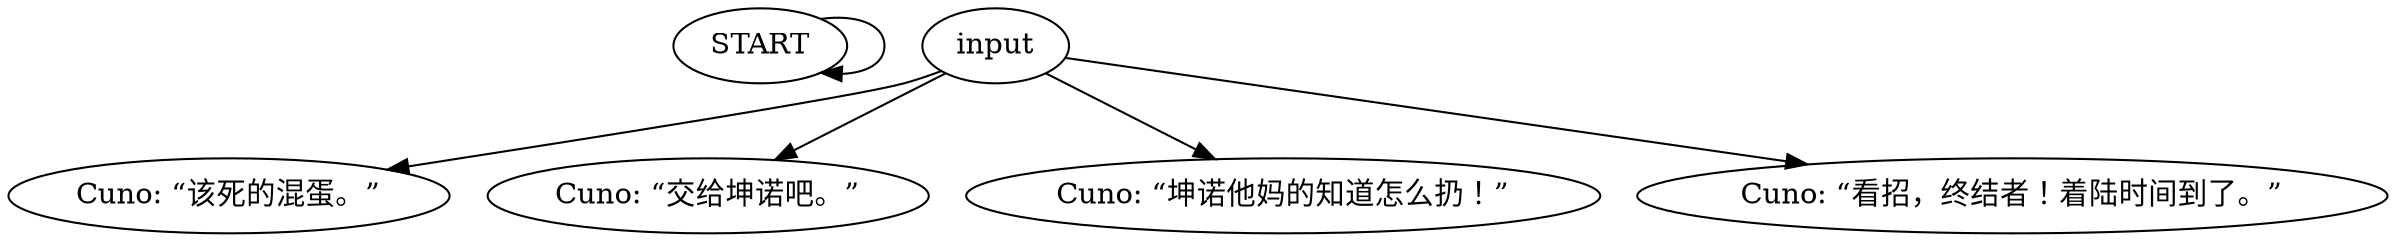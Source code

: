 # YARD / CUNO barks
# Cuno throws stones and sometimes responds to Cunoesse
# ==================================================
digraph G {
	  0 [label="START"];
	  1 [label="input"];
	  2 [label="Cuno: “该死的混蛋。”"];
	  3 [label="Cuno: “交给坤诺吧。”"];
	  4 [label="Cuno: “坤诺他妈的知道怎么扔！”"];
	  5 [label="Cuno: “看招，终结者！着陆时间到了。”"];
	  0 -> 0
	  1 -> 2
	  1 -> 3
	  1 -> 4
	  1 -> 5
}

